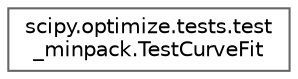 digraph "Graphical Class Hierarchy"
{
 // LATEX_PDF_SIZE
  bgcolor="transparent";
  edge [fontname=Helvetica,fontsize=10,labelfontname=Helvetica,labelfontsize=10];
  node [fontname=Helvetica,fontsize=10,shape=box,height=0.2,width=0.4];
  rankdir="LR";
  Node0 [id="Node000000",label="scipy.optimize.tests.test\l_minpack.TestCurveFit",height=0.2,width=0.4,color="grey40", fillcolor="white", style="filled",URL="$d3/d4a/classscipy_1_1optimize_1_1tests_1_1test__minpack_1_1TestCurveFit.html",tooltip=" "];
}
